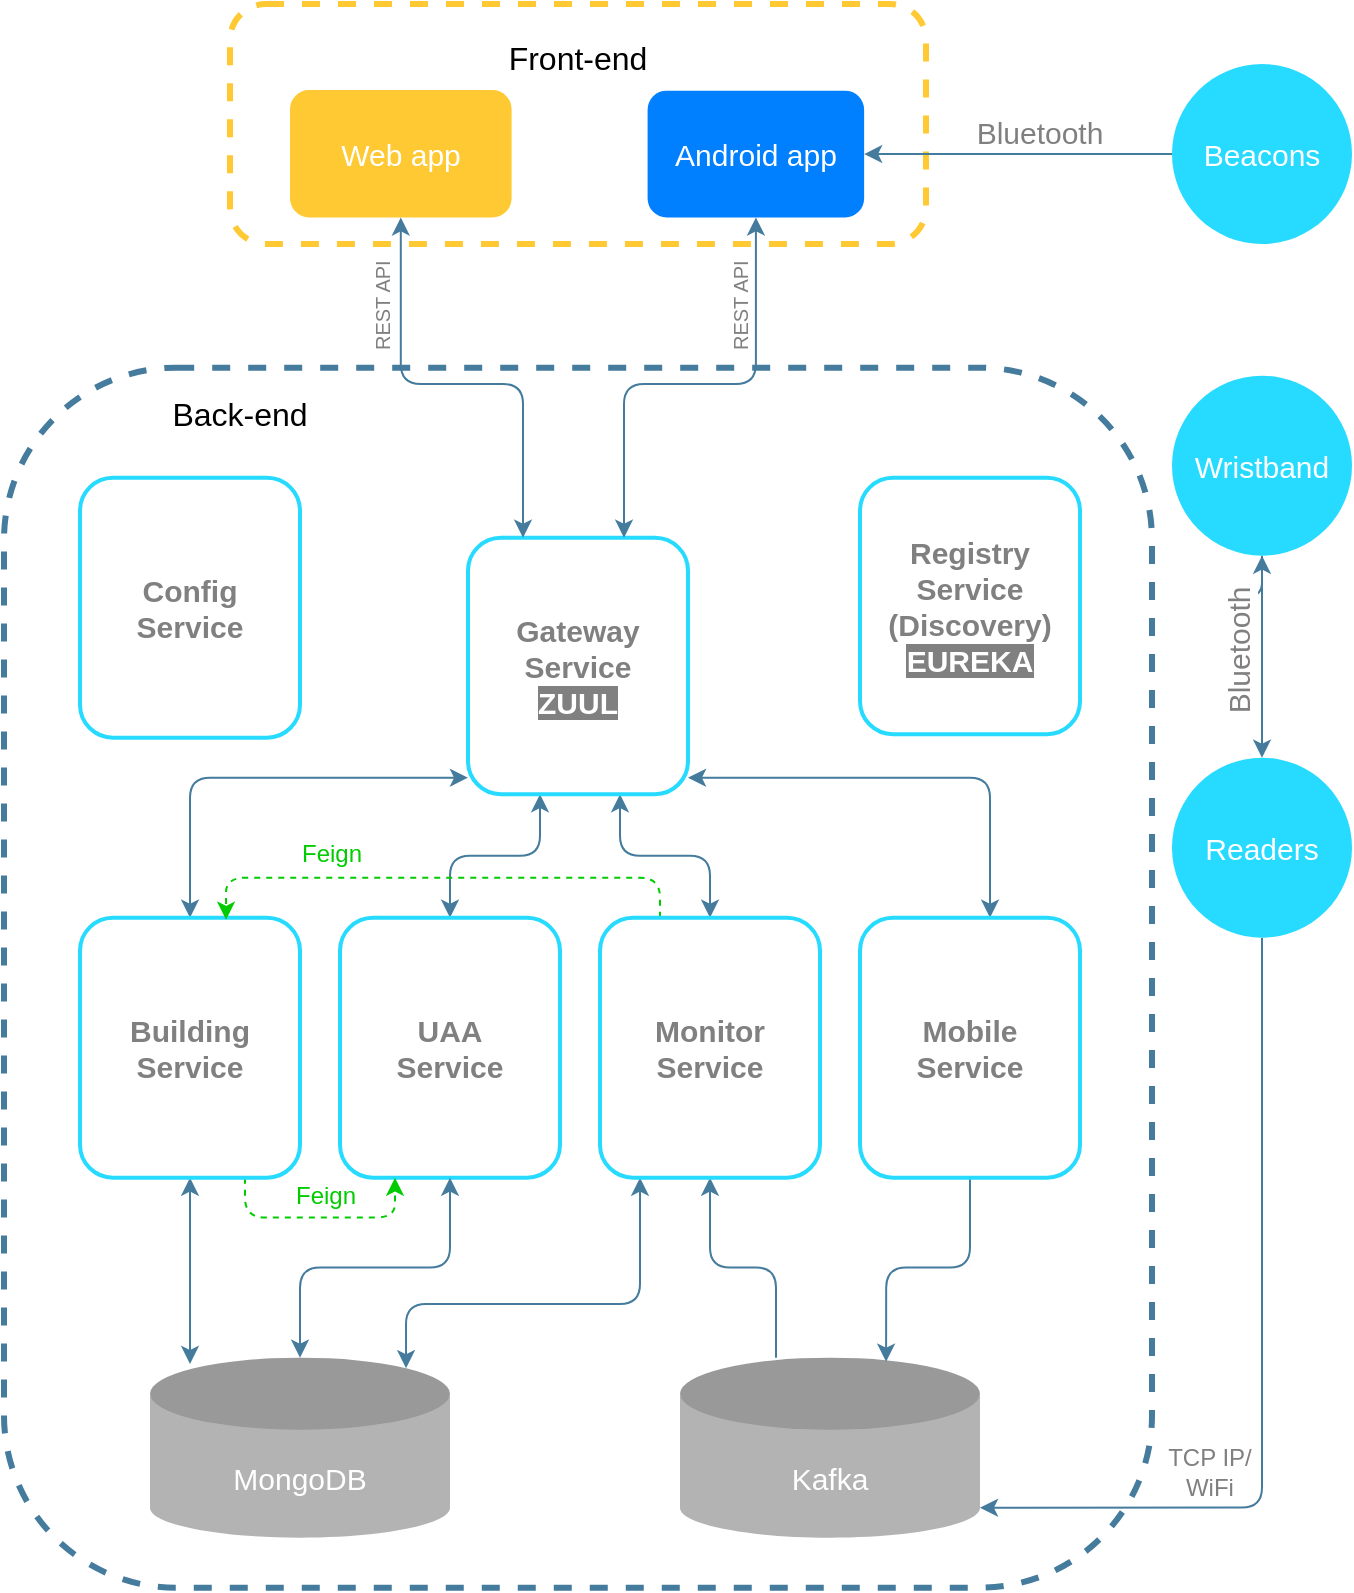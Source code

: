 <mxfile version="16.6.4" type="device"><diagram id="CIp7m_doyy41jaW4AHvy" name="Page-1"><mxGraphModel dx="1836" dy="1066" grid="1" gridSize="10" guides="1" tooltips="1" connect="1" arrows="1" fold="1" page="1" pageScale="1" pageWidth="827" pageHeight="1169" background="#FFFFFF" math="0" shadow="0"><root><mxCell id="0"/><mxCell id="1" parent="0"/><mxCell id="TmnLqWS0SfnOK2qkEhCz-105" value="" style="rounded=1;whiteSpace=wrap;html=1;shadow=0;dashed=1;labelBackgroundColor=#FFFFFF;sketch=0;fontSize=15;fontColor=#00CC00;strokeColor=#457B9D;strokeWidth=3;fillColor=default;" vertex="1" parent="1"><mxGeometry x="90" y="251.84" width="574" height="610" as="geometry"/></mxCell><mxCell id="TmnLqWS0SfnOK2qkEhCz-38" value="" style="group" vertex="1" connectable="0" parent="1"><mxGeometry x="203" y="79.18" width="348" height="176.66" as="geometry"/></mxCell><mxCell id="TmnLqWS0SfnOK2qkEhCz-36" value="" style="rounded=1;whiteSpace=wrap;html=1;shadow=0;sketch=0;fontSize=15;fontColor=#FFFFFF;strokeColor=#FFC933;strokeWidth=3;fillColor=none;dashed=1;" vertex="1" parent="TmnLqWS0SfnOK2qkEhCz-38"><mxGeometry y="-9.18" width="348.0" height="120" as="geometry"/></mxCell><mxCell id="TmnLqWS0SfnOK2qkEhCz-37" value="&lt;font color=&quot;#000000&quot; style=&quot;font-size: 16px&quot;&gt;Front-end&lt;/font&gt;" style="text;html=1;strokeColor=none;fillColor=none;align=center;verticalAlign=middle;whiteSpace=wrap;rounded=0;shadow=0;dashed=1;sketch=0;fontSize=15;fontColor=#FFFFFF;" vertex="1" parent="TmnLqWS0SfnOK2qkEhCz-38"><mxGeometry x="79.091" y="10" width="189.818" height="15" as="geometry"/></mxCell><mxCell id="TmnLqWS0SfnOK2qkEhCz-31" value="Web app" style="rounded=1;whiteSpace=wrap;html=1;shadow=0;sketch=0;fontSize=15;fontColor=#FFFFFF;strokeColor=none;strokeWidth=2;fillColor=#FFC933;" vertex="1" parent="TmnLqWS0SfnOK2qkEhCz-38"><mxGeometry x="30" y="33.84" width="110.8" height="63.68" as="geometry"/></mxCell><mxCell id="TmnLqWS0SfnOK2qkEhCz-32" value="Android app" style="rounded=1;whiteSpace=wrap;html=1;shadow=0;sketch=0;fontSize=15;fontColor=#FFFFFF;strokeColor=none;strokeWidth=2;fillColor=#007FFF;" vertex="1" parent="TmnLqWS0SfnOK2qkEhCz-38"><mxGeometry x="208.8" y="34.15" width="108.267" height="63.37" as="geometry"/></mxCell><mxCell id="TmnLqWS0SfnOK2qkEhCz-113" value="&lt;font style=&quot;font-size: 10px&quot;&gt;REST API&lt;/font&gt;" style="text;html=1;strokeColor=none;fillColor=none;align=center;verticalAlign=middle;whiteSpace=wrap;rounded=0;shadow=0;dashed=1;labelBackgroundColor=#FFFFFF;sketch=0;fontSize=15;fontColor=#808080;rotation=270;" vertex="1" parent="TmnLqWS0SfnOK2qkEhCz-38"><mxGeometry x="40" y="124.82" width="67" height="33.16" as="geometry"/></mxCell><mxCell id="TmnLqWS0SfnOK2qkEhCz-114" value="&lt;font style=&quot;font-size: 10px&quot;&gt;REST API&lt;/font&gt;" style="text;html=1;strokeColor=none;fillColor=none;align=center;verticalAlign=middle;whiteSpace=wrap;rounded=0;shadow=0;dashed=1;labelBackgroundColor=#FFFFFF;sketch=0;fontSize=15;fontColor=#808080;rotation=270;" vertex="1" parent="TmnLqWS0SfnOK2qkEhCz-38"><mxGeometry x="219" y="124.82" width="67" height="33.16" as="geometry"/></mxCell><mxCell id="TmnLqWS0SfnOK2qkEhCz-95" style="edgeStyle=orthogonalEdgeStyle;curved=0;rounded=1;sketch=0;orthogonalLoop=1;jettySize=auto;html=1;fontSize=15;fontColor=#808080;startArrow=none;startFill=0;endArrow=classic;endFill=1;strokeColor=#457B9D;fillColor=#A8DADC;entryX=1;entryY=1;entryDx=0;entryDy=-15;entryPerimeter=0;" edge="1" parent="1" source="TmnLqWS0SfnOK2qkEhCz-11" target="TmnLqWS0SfnOK2qkEhCz-18"><mxGeometry relative="1" as="geometry"><mxPoint x="694" y="886.84" as="targetPoint"/><Array as="points"><mxPoint x="719" y="821.84"/></Array></mxGeometry></mxCell><mxCell id="TmnLqWS0SfnOK2qkEhCz-96" value="" style="edgeStyle=orthogonalEdgeStyle;curved=0;rounded=1;sketch=0;orthogonalLoop=1;jettySize=auto;html=1;fontSize=15;fontColor=#808080;startArrow=classic;startFill=1;endArrow=none;endFill=0;strokeColor=#457B9D;fillColor=#A8DADC;" edge="1" parent="1" source="TmnLqWS0SfnOK2qkEhCz-11" target="TmnLqWS0SfnOK2qkEhCz-14"><mxGeometry relative="1" as="geometry"/></mxCell><mxCell id="TmnLqWS0SfnOK2qkEhCz-11" value="Readers" style="ellipse;whiteSpace=wrap;html=1;rounded=0;sketch=0;fontColor=#FFFFFF;strokeColor=none;strokeWidth=2;fillColor=#26DBFF;fontSize=15;" vertex="1" parent="1"><mxGeometry x="674" y="446.84" width="90" height="90" as="geometry"/></mxCell><mxCell id="TmnLqWS0SfnOK2qkEhCz-92" value="" style="edgeStyle=orthogonalEdgeStyle;curved=0;rounded=1;sketch=0;orthogonalLoop=1;jettySize=auto;html=1;fontSize=15;fontColor=#808080;startArrow=none;startFill=0;endArrow=classic;endFill=1;strokeColor=#457B9D;fillColor=#A8DADC;" edge="1" parent="1" source="TmnLqWS0SfnOK2qkEhCz-13" target="TmnLqWS0SfnOK2qkEhCz-32"><mxGeometry relative="1" as="geometry"/></mxCell><mxCell id="TmnLqWS0SfnOK2qkEhCz-13" value="Beacons" style="ellipse;whiteSpace=wrap;html=1;rounded=0;sketch=0;fontColor=#FFFFFF;strokeColor=none;strokeWidth=2;fillColor=#26DBFF;fontSize=15;" vertex="1" parent="1"><mxGeometry x="674" y="100.02" width="90" height="90" as="geometry"/></mxCell><mxCell id="TmnLqWS0SfnOK2qkEhCz-133" value="" style="edgeStyle=orthogonalEdgeStyle;curved=0;rounded=1;sketch=0;orthogonalLoop=1;jettySize=auto;html=1;fontSize=12;fontColor=#00CC00;startArrow=classic;startFill=1;endArrow=classic;endFill=1;strokeColor=#457B9D;fillColor=#A8DADC;" edge="1" parent="1" source="TmnLqWS0SfnOK2qkEhCz-14" target="TmnLqWS0SfnOK2qkEhCz-99"><mxGeometry relative="1" as="geometry"/></mxCell><mxCell id="TmnLqWS0SfnOK2qkEhCz-14" value="Wristband" style="ellipse;whiteSpace=wrap;html=1;rounded=0;sketch=0;fontColor=#FFFFFF;strokeColor=none;strokeWidth=2;fillColor=#26DBFF;fontSize=15;" vertex="1" parent="1"><mxGeometry x="674" y="255.84" width="90" height="90" as="geometry"/></mxCell><mxCell id="TmnLqWS0SfnOK2qkEhCz-20" value="" style="group" vertex="1" connectable="0" parent="1"><mxGeometry x="428" y="746.84" width="150" height="90" as="geometry"/></mxCell><mxCell id="TmnLqWS0SfnOK2qkEhCz-18" value="Kafka" style="shape=cylinder3;whiteSpace=wrap;html=1;boundedLbl=1;backgroundOutline=1;size=15;lid=0;rounded=0;shadow=0;sketch=0;fontSize=15;fontColor=#FFFFFF;strokeColor=none;strokeWidth=2;fillColor=#B3B3B3;" vertex="1" parent="TmnLqWS0SfnOK2qkEhCz-20"><mxGeometry y="18" width="150" height="72" as="geometry"/></mxCell><mxCell id="TmnLqWS0SfnOK2qkEhCz-19" value="" style="ellipse;whiteSpace=wrap;html=1;rounded=0;shadow=0;sketch=0;fontSize=15;fontColor=#FFFFFF;strokeColor=none;strokeWidth=2;fillColor=#999999;" vertex="1" parent="TmnLqWS0SfnOK2qkEhCz-20"><mxGeometry width="150" height="36" as="geometry"/></mxCell><mxCell id="TmnLqWS0SfnOK2qkEhCz-21" value="" style="group" vertex="1" connectable="0" parent="1"><mxGeometry x="163" y="746.84" width="155" height="90" as="geometry"/></mxCell><mxCell id="TmnLqWS0SfnOK2qkEhCz-22" value="MongoDB" style="shape=cylinder3;whiteSpace=wrap;html=1;boundedLbl=1;backgroundOutline=1;size=15;lid=0;rounded=0;shadow=0;sketch=0;fontSize=15;fontColor=#FFFFFF;strokeColor=none;strokeWidth=2;fillColor=#B3B3B3;" vertex="1" parent="TmnLqWS0SfnOK2qkEhCz-21"><mxGeometry y="18" width="150" height="72" as="geometry"/></mxCell><mxCell id="TmnLqWS0SfnOK2qkEhCz-23" value="" style="ellipse;whiteSpace=wrap;html=1;rounded=0;shadow=0;sketch=0;fontSize=15;fontColor=#FFFFFF;strokeColor=none;strokeWidth=2;fillColor=#999999;" vertex="1" parent="TmnLqWS0SfnOK2qkEhCz-21"><mxGeometry width="150" height="36" as="geometry"/></mxCell><mxCell id="TmnLqWS0SfnOK2qkEhCz-74" style="edgeStyle=orthogonalEdgeStyle;curved=0;rounded=1;sketch=0;orthogonalLoop=1;jettySize=auto;html=1;entryX=0.5;entryY=0;entryDx=0;entryDy=0;fontSize=15;fontColor=#808080;startArrow=classic;startFill=1;strokeColor=#457B9D;fillColor=#A8DADC;" edge="1" parent="1" source="TmnLqWS0SfnOK2qkEhCz-30" target="TmnLqWS0SfnOK2qkEhCz-66"><mxGeometry relative="1" as="geometry"><Array as="points"><mxPoint x="358" y="495.84"/><mxPoint x="313" y="495.84"/></Array></mxGeometry></mxCell><mxCell id="TmnLqWS0SfnOK2qkEhCz-75" style="edgeStyle=orthogonalEdgeStyle;curved=0;rounded=1;sketch=0;orthogonalLoop=1;jettySize=auto;html=1;fontSize=15;fontColor=#808080;startArrow=classic;startFill=1;strokeColor=#457B9D;fillColor=#A8DADC;" edge="1" parent="1" source="TmnLqWS0SfnOK2qkEhCz-30" target="TmnLqWS0SfnOK2qkEhCz-68"><mxGeometry relative="1" as="geometry"><Array as="points"><mxPoint x="183" y="456.84"/></Array></mxGeometry></mxCell><mxCell id="TmnLqWS0SfnOK2qkEhCz-76" style="edgeStyle=orthogonalEdgeStyle;curved=0;rounded=1;sketch=0;orthogonalLoop=1;jettySize=auto;html=1;entryX=0.5;entryY=0;entryDx=0;entryDy=0;fontSize=15;fontColor=#808080;startArrow=classic;startFill=1;strokeColor=#457B9D;fillColor=#A8DADC;" edge="1" parent="1" source="TmnLqWS0SfnOK2qkEhCz-30" target="TmnLqWS0SfnOK2qkEhCz-69"><mxGeometry relative="1" as="geometry"><Array as="points"><mxPoint x="398" y="495.84"/><mxPoint x="443" y="495.84"/></Array></mxGeometry></mxCell><mxCell id="TmnLqWS0SfnOK2qkEhCz-77" style="edgeStyle=orthogonalEdgeStyle;curved=0;rounded=1;sketch=0;orthogonalLoop=1;jettySize=auto;html=1;fontSize=15;fontColor=#808080;startArrow=classic;startFill=1;strokeColor=#457B9D;fillColor=#A8DADC;" edge="1" parent="1" source="TmnLqWS0SfnOK2qkEhCz-30" target="TmnLqWS0SfnOK2qkEhCz-70"><mxGeometry relative="1" as="geometry"><Array as="points"><mxPoint x="583" y="456.84"/></Array></mxGeometry></mxCell><mxCell id="TmnLqWS0SfnOK2qkEhCz-30" value="&lt;b&gt;&lt;font color=&quot;#808080&quot;&gt;Gateway Service&lt;br&gt;&lt;/font&gt;&lt;span style=&quot;background-color: rgb(128 , 128 , 128)&quot;&gt;ZUUL&lt;/span&gt;&lt;br&gt;&lt;/b&gt;" style="rounded=1;whiteSpace=wrap;html=1;shadow=0;sketch=0;fontSize=15;fontColor=#FFFFFF;strokeColor=#26DBFF;strokeWidth=2;fillColor=none;" vertex="1" parent="1"><mxGeometry x="322" y="336.84" width="110" height="128.25" as="geometry"/></mxCell><mxCell id="TmnLqWS0SfnOK2qkEhCz-65" value="&lt;b&gt;&lt;font color=&quot;#808080&quot;&gt;Config&lt;br&gt;Service&lt;/font&gt;&lt;br&gt;&lt;/b&gt;" style="rounded=1;whiteSpace=wrap;html=1;shadow=0;sketch=0;fontSize=15;fontColor=#FFFFFF;strokeColor=#26DBFF;strokeWidth=2;fillColor=none;" vertex="1" parent="1"><mxGeometry x="128" y="306.84" width="110" height="130" as="geometry"/></mxCell><mxCell id="TmnLqWS0SfnOK2qkEhCz-66" value="&lt;b&gt;&lt;font color=&quot;#808080&quot;&gt;UAA&lt;br&gt;Service&lt;/font&gt;&lt;br&gt;&lt;/b&gt;" style="rounded=1;whiteSpace=wrap;html=1;shadow=0;sketch=0;fontSize=15;fontColor=#FFFFFF;strokeColor=#26DBFF;strokeWidth=2;fillColor=none;" vertex="1" parent="1"><mxGeometry x="258" y="526.84" width="110" height="130" as="geometry"/></mxCell><mxCell id="TmnLqWS0SfnOK2qkEhCz-67" value="&lt;b&gt;&lt;font color=&quot;#808080&quot;&gt;Registry Service&lt;br&gt;(Discovery)&lt;br&gt;&lt;/font&gt;&lt;span style=&quot;background-color: rgb(128 , 128 , 128)&quot;&gt;EUREKA&lt;/span&gt;&lt;br&gt;&lt;/b&gt;" style="rounded=1;whiteSpace=wrap;html=1;shadow=0;sketch=0;fontSize=15;fontColor=#FFFFFF;strokeColor=#26DBFF;strokeWidth=2;fillColor=none;" vertex="1" parent="1"><mxGeometry x="518" y="306.84" width="110" height="128.25" as="geometry"/></mxCell><mxCell id="TmnLqWS0SfnOK2qkEhCz-88" style="edgeStyle=orthogonalEdgeStyle;curved=0;rounded=1;sketch=0;orthogonalLoop=1;jettySize=auto;html=1;exitX=0.75;exitY=1;exitDx=0;exitDy=0;dashed=1;fontSize=15;fontColor=#808080;startArrow=none;startFill=0;endArrow=classic;endFill=1;strokeColor=#00CC00;fillColor=#A8DADC;entryX=0.25;entryY=1;entryDx=0;entryDy=0;" edge="1" parent="1" source="TmnLqWS0SfnOK2qkEhCz-68" target="TmnLqWS0SfnOK2qkEhCz-66"><mxGeometry relative="1" as="geometry"><mxPoint x="288" y="686.84" as="targetPoint"/></mxGeometry></mxCell><mxCell id="TmnLqWS0SfnOK2qkEhCz-136" style="edgeStyle=orthogonalEdgeStyle;curved=0;rounded=1;sketch=0;orthogonalLoop=1;jettySize=auto;html=1;fontSize=12;fontColor=#00CC00;startArrow=classic;startFill=1;endArrow=classic;endFill=1;strokeColor=#457B9D;fillColor=#A8DADC;" edge="1" parent="1" source="TmnLqWS0SfnOK2qkEhCz-68"><mxGeometry relative="1" as="geometry"><mxPoint x="183" y="750" as="targetPoint"/></mxGeometry></mxCell><mxCell id="TmnLqWS0SfnOK2qkEhCz-68" value="&lt;b&gt;&lt;font color=&quot;#808080&quot;&gt;Building&lt;br&gt;Service&lt;/font&gt;&lt;br&gt;&lt;/b&gt;" style="rounded=1;whiteSpace=wrap;html=1;shadow=0;sketch=0;fontSize=15;fontColor=#FFFFFF;strokeColor=#26DBFF;strokeWidth=2;fillColor=default;" vertex="1" parent="1"><mxGeometry x="128" y="526.84" width="110" height="130" as="geometry"/></mxCell><mxCell id="TmnLqWS0SfnOK2qkEhCz-80" style="edgeStyle=orthogonalEdgeStyle;curved=0;rounded=1;sketch=0;orthogonalLoop=1;jettySize=auto;html=1;entryX=0.32;entryY=0;entryDx=0;entryDy=0;fontSize=15;fontColor=#808080;startArrow=classic;startFill=1;strokeColor=#457B9D;fillColor=#A8DADC;endArrow=none;endFill=0;entryPerimeter=0;" edge="1" parent="1" source="TmnLqWS0SfnOK2qkEhCz-69" target="TmnLqWS0SfnOK2qkEhCz-19"><mxGeometry relative="1" as="geometry"/></mxCell><mxCell id="TmnLqWS0SfnOK2qkEhCz-84" style="edgeStyle=orthogonalEdgeStyle;curved=0;rounded=1;sketch=0;orthogonalLoop=1;jettySize=auto;html=1;entryX=1;entryY=0;entryDx=0;entryDy=0;fontSize=15;fontColor=#808080;startArrow=classic;startFill=1;endArrow=classic;endFill=1;strokeColor=#457B9D;fillColor=#A8DADC;" edge="1" parent="1" source="TmnLqWS0SfnOK2qkEhCz-69" target="TmnLqWS0SfnOK2qkEhCz-23"><mxGeometry relative="1" as="geometry"><Array as="points"><mxPoint x="408" y="720"/><mxPoint x="291" y="720"/></Array></mxGeometry></mxCell><mxCell id="TmnLqWS0SfnOK2qkEhCz-85" style="edgeStyle=orthogonalEdgeStyle;curved=0;rounded=1;sketch=0;orthogonalLoop=1;jettySize=auto;html=1;entryX=0.664;entryY=0.008;entryDx=0;entryDy=0;entryPerimeter=0;fontSize=15;fontColor=#808080;startArrow=none;startFill=0;endArrow=classic;endFill=1;strokeColor=#00CC00;fillColor=#A8DADC;dashed=1;" edge="1" parent="1" source="TmnLqWS0SfnOK2qkEhCz-69" target="TmnLqWS0SfnOK2qkEhCz-68"><mxGeometry relative="1" as="geometry"><Array as="points"><mxPoint x="418" y="506.84"/><mxPoint x="201" y="506.84"/></Array></mxGeometry></mxCell><mxCell id="TmnLqWS0SfnOK2qkEhCz-69" value="&lt;b&gt;&lt;font color=&quot;#808080&quot;&gt;Monitor&lt;br&gt;Service&lt;/font&gt;&lt;br&gt;&lt;/b&gt;" style="rounded=1;whiteSpace=wrap;html=1;shadow=0;sketch=0;fontSize=15;fontColor=#FFFFFF;strokeColor=#26DBFF;strokeWidth=2;fillColor=none;" vertex="1" parent="1"><mxGeometry x="388" y="526.84" width="110" height="130" as="geometry"/></mxCell><mxCell id="TmnLqWS0SfnOK2qkEhCz-79" style="edgeStyle=orthogonalEdgeStyle;curved=0;rounded=1;sketch=0;orthogonalLoop=1;jettySize=auto;html=1;entryX=0.687;entryY=0.056;entryDx=0;entryDy=0;fontSize=15;fontColor=#808080;startArrow=none;startFill=0;strokeColor=#457B9D;fillColor=#A8DADC;entryPerimeter=0;" edge="1" parent="1" source="TmnLqWS0SfnOK2qkEhCz-70" target="TmnLqWS0SfnOK2qkEhCz-19"><mxGeometry relative="1" as="geometry"/></mxCell><mxCell id="TmnLqWS0SfnOK2qkEhCz-70" value="&lt;b&gt;&lt;font color=&quot;#808080&quot;&gt;Mobile&lt;br&gt;Service&lt;/font&gt;&lt;br&gt;&lt;/b&gt;" style="rounded=1;whiteSpace=wrap;html=1;shadow=0;sketch=0;fontSize=15;fontColor=#FFFFFF;strokeColor=#26DBFF;strokeWidth=2;fillColor=none;" vertex="1" parent="1"><mxGeometry x="518" y="526.84" width="110" height="130" as="geometry"/></mxCell><mxCell id="TmnLqWS0SfnOK2qkEhCz-82" style="edgeStyle=orthogonalEdgeStyle;curved=0;rounded=1;sketch=0;orthogonalLoop=1;jettySize=auto;html=1;entryX=0.5;entryY=1;entryDx=0;entryDy=0;fontSize=15;fontColor=#808080;startArrow=classic;startFill=1;endArrow=classic;endFill=1;strokeColor=#457B9D;fillColor=#A8DADC;exitX=0.5;exitY=0;exitDx=0;exitDy=0;" edge="1" parent="1" source="TmnLqWS0SfnOK2qkEhCz-23" target="TmnLqWS0SfnOK2qkEhCz-66"><mxGeometry relative="1" as="geometry"><mxPoint x="258" y="736.84" as="sourcePoint"/></mxGeometry></mxCell><mxCell id="TmnLqWS0SfnOK2qkEhCz-98" value="Bluetooth" style="text;html=1;strokeColor=none;fillColor=none;align=center;verticalAlign=middle;whiteSpace=wrap;rounded=0;shadow=0;dashed=1;labelBackgroundColor=#FFFFFF;sketch=0;fontSize=15;fontColor=#808080;" vertex="1" parent="1"><mxGeometry x="578" y="118.84" width="60" height="30" as="geometry"/></mxCell><mxCell id="TmnLqWS0SfnOK2qkEhCz-99" value="Bluetooth" style="text;html=1;strokeColor=none;fillColor=none;align=center;verticalAlign=middle;whiteSpace=wrap;rounded=0;shadow=0;dashed=1;labelBackgroundColor=#FFFFFF;sketch=0;fontSize=15;fontColor=#808080;rotation=270;" vertex="1" parent="1"><mxGeometry x="677" y="377.97" width="60" height="30" as="geometry"/></mxCell><mxCell id="TmnLqWS0SfnOK2qkEhCz-100" value="TCP IP/&lt;br style=&quot;font-size: 12px;&quot;&gt;WiFi" style="text;html=1;strokeColor=none;fillColor=none;align=center;verticalAlign=middle;whiteSpace=wrap;rounded=0;shadow=0;dashed=1;labelBackgroundColor=#FFFFFF;sketch=0;fontSize=12;fontColor=#808080;rotation=0;" vertex="1" parent="1"><mxGeometry x="663" y="789" width="60" height="30" as="geometry"/></mxCell><mxCell id="TmnLqWS0SfnOK2qkEhCz-101" value="&lt;font color=&quot;#00cc00&quot; style=&quot;font-size: 12px;&quot;&gt;Feign&lt;/font&gt;" style="text;html=1;strokeColor=none;fillColor=none;align=center;verticalAlign=middle;whiteSpace=wrap;rounded=0;shadow=0;dashed=1;labelBackgroundColor=#FFFFFF;sketch=0;fontSize=12;fontColor=#808080;" vertex="1" parent="1"><mxGeometry x="224" y="479.84" width="60" height="30" as="geometry"/></mxCell><mxCell id="TmnLqWS0SfnOK2qkEhCz-104" value="&lt;font color=&quot;#00cc00&quot; style=&quot;font-size: 12px;&quot;&gt;Feign&lt;/font&gt;" style="text;html=1;strokeColor=none;fillColor=none;align=center;verticalAlign=middle;whiteSpace=wrap;rounded=0;shadow=0;dashed=1;labelBackgroundColor=#FFFFFF;sketch=0;fontSize=12;fontColor=#808080;" vertex="1" parent="1"><mxGeometry x="221" y="650.84" width="60" height="30" as="geometry"/></mxCell><mxCell id="TmnLqWS0SfnOK2qkEhCz-106" value="&lt;font color=&quot;#000000&quot; style=&quot;font-size: 16px&quot;&gt;Back-end&lt;/font&gt;" style="text;html=1;strokeColor=none;fillColor=none;align=center;verticalAlign=middle;whiteSpace=wrap;rounded=0;shadow=0;dashed=1;sketch=0;fontSize=15;fontColor=#FFFFFF;" vertex="1" parent="1"><mxGeometry x="109.998" y="267.84" width="196.364" height="15" as="geometry"/></mxCell><mxCell id="TmnLqWS0SfnOK2qkEhCz-130" style="edgeStyle=orthogonalEdgeStyle;curved=0;rounded=1;sketch=0;orthogonalLoop=1;jettySize=auto;html=1;fontSize=12;fontColor=#00CC00;startArrow=classic;startFill=1;endArrow=classic;endFill=1;strokeColor=#457B9D;fillColor=#A8DADC;" edge="1" parent="1" source="TmnLqWS0SfnOK2qkEhCz-32" target="TmnLqWS0SfnOK2qkEhCz-30"><mxGeometry relative="1" as="geometry"><Array as="points"><mxPoint x="466" y="260"/><mxPoint x="400" y="260"/></Array></mxGeometry></mxCell><mxCell id="TmnLqWS0SfnOK2qkEhCz-131" style="edgeStyle=orthogonalEdgeStyle;curved=0;rounded=1;sketch=0;orthogonalLoop=1;jettySize=auto;html=1;entryX=0.25;entryY=0;entryDx=0;entryDy=0;fontSize=12;fontColor=#00CC00;startArrow=classic;startFill=1;endArrow=classic;endFill=1;strokeColor=#457B9D;fillColor=#A8DADC;" edge="1" parent="1" source="TmnLqWS0SfnOK2qkEhCz-31" target="TmnLqWS0SfnOK2qkEhCz-30"><mxGeometry relative="1" as="geometry"><Array as="points"><mxPoint x="288" y="260"/><mxPoint x="349" y="260"/></Array></mxGeometry></mxCell></root></mxGraphModel></diagram></mxfile>